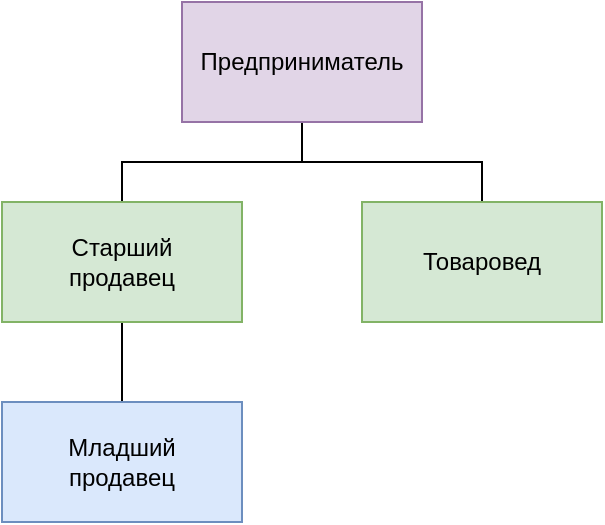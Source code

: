 <mxfile version="27.0.5">
  <diagram name="Page-1" id="Viq9b4vgKhZACpePPSSt">
    <mxGraphModel dx="2066" dy="1166" grid="1" gridSize="10" guides="1" tooltips="1" connect="1" arrows="1" fold="1" page="1" pageScale="1" pageWidth="850" pageHeight="1100" math="0" shadow="0">
      <root>
        <mxCell id="0" />
        <mxCell id="1" parent="0" />
        <mxCell id="SLAKaoLxBtBmBVqRvNqj-8" style="edgeStyle=orthogonalEdgeStyle;rounded=0;orthogonalLoop=1;jettySize=auto;html=1;entryX=0.5;entryY=0;entryDx=0;entryDy=0;endArrow=none;startFill=0;" parent="1" source="SLAKaoLxBtBmBVqRvNqj-1" target="SLAKaoLxBtBmBVqRvNqj-2" edge="1">
          <mxGeometry relative="1" as="geometry">
            <Array as="points">
              <mxPoint x="460" y="490" />
              <mxPoint x="370" y="490" />
            </Array>
          </mxGeometry>
        </mxCell>
        <mxCell id="SLAKaoLxBtBmBVqRvNqj-9" style="edgeStyle=orthogonalEdgeStyle;rounded=0;orthogonalLoop=1;jettySize=auto;html=1;entryX=0.5;entryY=0;entryDx=0;entryDy=0;endArrow=none;startFill=0;" parent="1" source="SLAKaoLxBtBmBVqRvNqj-1" target="SLAKaoLxBtBmBVqRvNqj-3" edge="1">
          <mxGeometry relative="1" as="geometry">
            <Array as="points">
              <mxPoint x="460" y="490" />
              <mxPoint x="550" y="490" />
            </Array>
          </mxGeometry>
        </mxCell>
        <mxCell id="SLAKaoLxBtBmBVqRvNqj-1" value="Предприниматель" style="rounded=0;whiteSpace=wrap;html=1;fillColor=#e1d5e7;strokeColor=#9673a6;" parent="1" vertex="1">
          <mxGeometry x="400" y="410" width="120" height="60" as="geometry" />
        </mxCell>
        <mxCell id="SLAKaoLxBtBmBVqRvNqj-6" style="edgeStyle=orthogonalEdgeStyle;rounded=0;orthogonalLoop=1;jettySize=auto;html=1;entryX=0.5;entryY=0;entryDx=0;entryDy=0;endArrow=none;startFill=0;" parent="1" source="SLAKaoLxBtBmBVqRvNqj-2" target="SLAKaoLxBtBmBVqRvNqj-4" edge="1">
          <mxGeometry relative="1" as="geometry" />
        </mxCell>
        <mxCell id="SLAKaoLxBtBmBVqRvNqj-2" value="Старший&lt;div&gt;продавец&lt;/div&gt;" style="rounded=0;whiteSpace=wrap;html=1;fillColor=#d5e8d4;strokeColor=#82b366;" parent="1" vertex="1">
          <mxGeometry x="310" y="510" width="120" height="60" as="geometry" />
        </mxCell>
        <mxCell id="SLAKaoLxBtBmBVqRvNqj-3" value="Товаровед" style="rounded=0;whiteSpace=wrap;html=1;fillColor=#d5e8d4;strokeColor=#82b366;" parent="1" vertex="1">
          <mxGeometry x="490" y="510" width="120" height="60" as="geometry" />
        </mxCell>
        <mxCell id="SLAKaoLxBtBmBVqRvNqj-4" value="Младший&lt;div&gt;продавец&lt;/div&gt;" style="rounded=0;whiteSpace=wrap;html=1;fillColor=#dae8fc;strokeColor=#6c8ebf;" parent="1" vertex="1">
          <mxGeometry x="310" y="610" width="120" height="60" as="geometry" />
        </mxCell>
      </root>
    </mxGraphModel>
  </diagram>
</mxfile>
